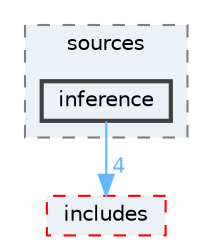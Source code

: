 digraph "apps/car_controls/sources/inference"
{
 // LATEX_PDF_SIZE
  bgcolor="transparent";
  edge [fontname=Helvetica,fontsize=10,labelfontname=Helvetica,labelfontsize=10];
  node [fontname=Helvetica,fontsize=10,shape=box,height=0.2,width=0.4];
  compound=true
  subgraph clusterdir_cb359ac8b674736367810e3a91e1f655 {
    graph [ bgcolor="#ecf0f7", pencolor="grey50", label="sources", fontname=Helvetica,fontsize=10 style="filled,dashed", URL="dir_cb359ac8b674736367810e3a91e1f655.html",tooltip=""]
  dir_14fe53cbd625da137d5a81cd1c759cb3 [label="inference", fillcolor="#ecf0f7", color="grey25", style="filled,bold", URL="dir_14fe53cbd625da137d5a81cd1c759cb3.html",tooltip=""];
  }
  dir_8ea8c5fce4af4e3cde6c27b4e1cbd2c6 [label="includes", fillcolor="#ecf0f7", color="red", style="filled,dashed", URL="dir_8ea8c5fce4af4e3cde6c27b4e1cbd2c6.html",tooltip=""];
  dir_14fe53cbd625da137d5a81cd1c759cb3->dir_8ea8c5fce4af4e3cde6c27b4e1cbd2c6 [headlabel="4", labeldistance=1.5 headhref="dir_000025_000022.html" href="dir_000025_000022.html" color="steelblue1" fontcolor="steelblue1"];
}
